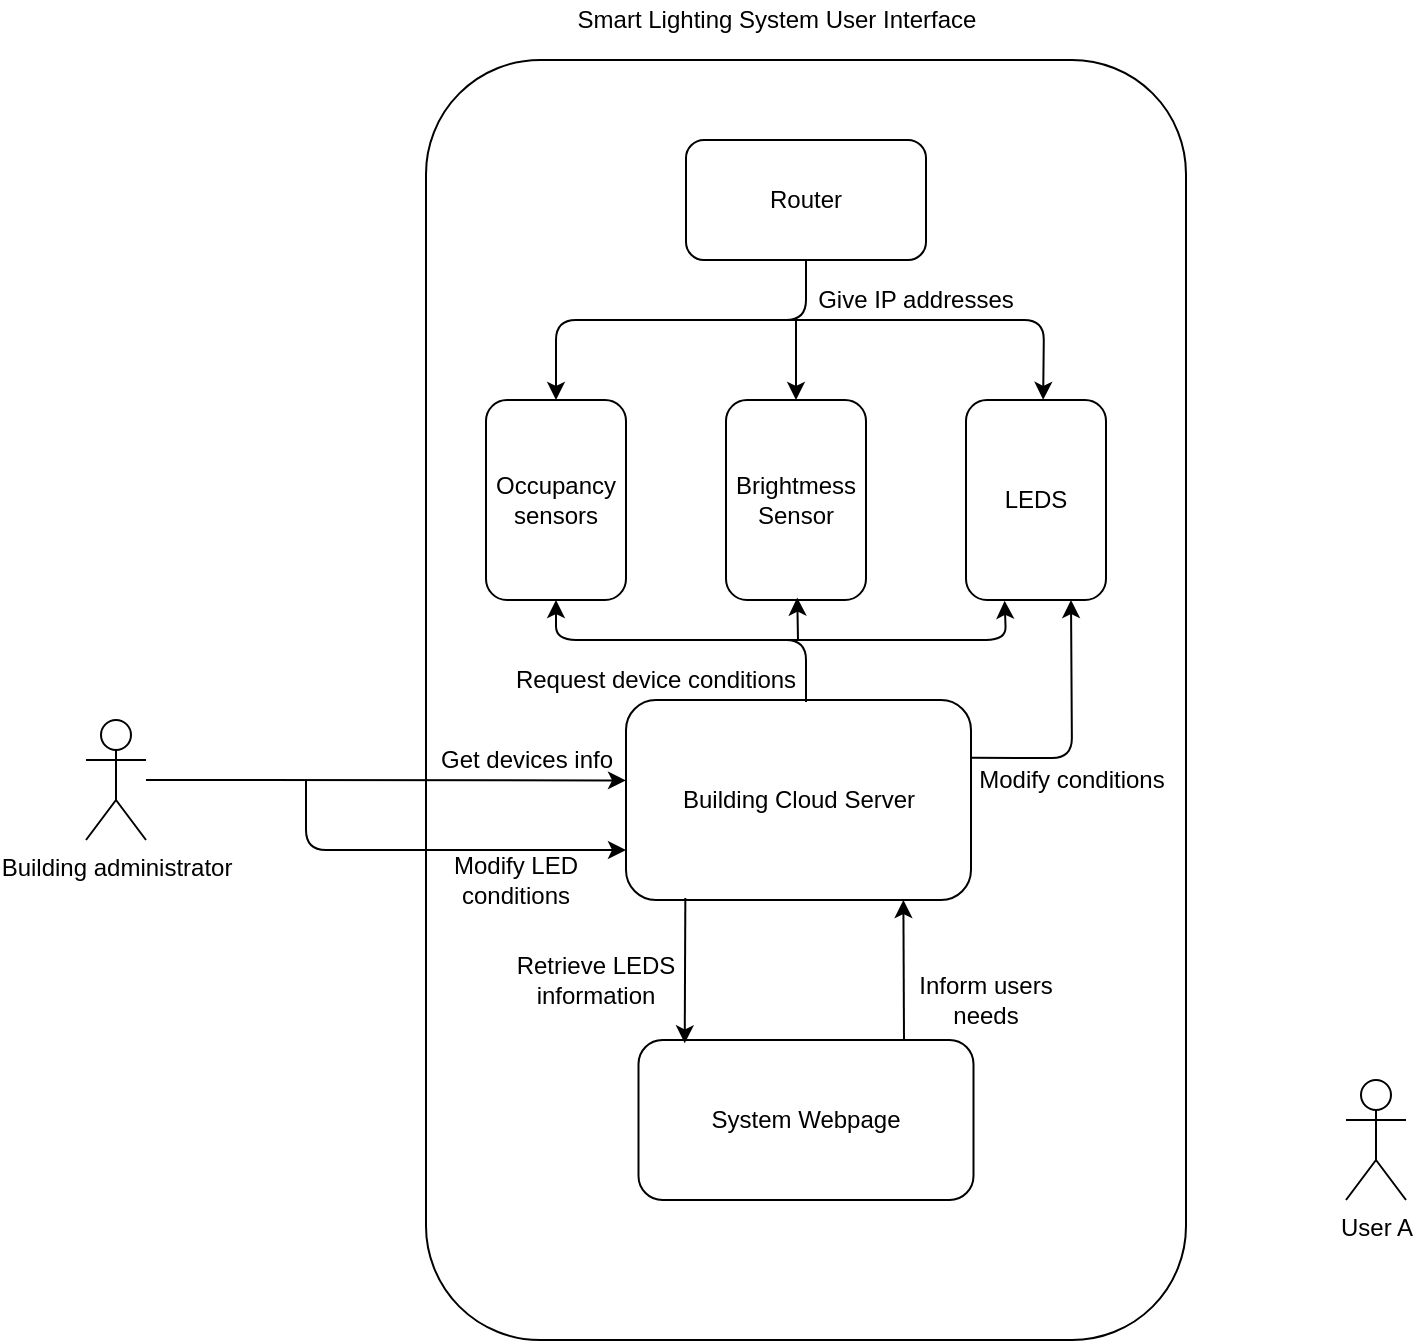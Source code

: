 <mxfile version="14.6.6" type="github">
  <diagram id="Og93Gh9kfyR5OOlGd0UQ" name="Page-1">
    <mxGraphModel dx="584" dy="268" grid="1" gridSize="10" guides="1" tooltips="1" connect="1" arrows="1" fold="1" page="1" pageScale="1" pageWidth="1169" pageHeight="1654" math="0" shadow="0">
      <root>
        <mxCell id="0" />
        <mxCell id="1" parent="0" />
        <mxCell id="w4mPT2yalqKGG9EK5j_i-1" value="" style="rounded=1;whiteSpace=wrap;html=1;" vertex="1" parent="1">
          <mxGeometry x="380" y="210" width="380" height="640" as="geometry" />
        </mxCell>
        <mxCell id="w4mPT2yalqKGG9EK5j_i-2" value="Smart Lighting System User Interface" style="text;html=1;align=center;verticalAlign=middle;resizable=0;points=[];autosize=1;strokeColor=none;" vertex="1" parent="1">
          <mxGeometry x="450" y="180" width="210" height="20" as="geometry" />
        </mxCell>
        <mxCell id="w4mPT2yalqKGG9EK5j_i-3" value="Building administrator" style="shape=umlActor;verticalLabelPosition=bottom;verticalAlign=top;html=1;outlineConnect=0;" vertex="1" parent="1">
          <mxGeometry x="210" y="540" width="30" height="60" as="geometry" />
        </mxCell>
        <mxCell id="w4mPT2yalqKGG9EK5j_i-4" value="User A" style="shape=umlActor;verticalLabelPosition=bottom;verticalAlign=top;html=1;outlineConnect=0;" vertex="1" parent="1">
          <mxGeometry x="840" y="720" width="30" height="60" as="geometry" />
        </mxCell>
        <mxCell id="w4mPT2yalqKGG9EK5j_i-6" value="Router" style="rounded=1;whiteSpace=wrap;html=1;" vertex="1" parent="1">
          <mxGeometry x="510" y="250" width="120" height="60" as="geometry" />
        </mxCell>
        <mxCell id="w4mPT2yalqKGG9EK5j_i-7" value="Brightmess Sensor" style="rounded=1;whiteSpace=wrap;html=1;" vertex="1" parent="1">
          <mxGeometry x="530" y="380" width="70" height="100" as="geometry" />
        </mxCell>
        <mxCell id="w4mPT2yalqKGG9EK5j_i-8" value="Occupancy sensors" style="rounded=1;whiteSpace=wrap;html=1;" vertex="1" parent="1">
          <mxGeometry x="410" y="380" width="70" height="100" as="geometry" />
        </mxCell>
        <mxCell id="w4mPT2yalqKGG9EK5j_i-9" value="LEDS" style="rounded=1;whiteSpace=wrap;html=1;" vertex="1" parent="1">
          <mxGeometry x="650" y="380" width="70" height="100" as="geometry" />
        </mxCell>
        <mxCell id="w4mPT2yalqKGG9EK5j_i-10" value="" style="endArrow=classic;html=1;entryX=0.5;entryY=0;entryDx=0;entryDy=0;exitX=0.5;exitY=1;exitDx=0;exitDy=0;" edge="1" parent="1" source="w4mPT2yalqKGG9EK5j_i-6" target="w4mPT2yalqKGG9EK5j_i-8">
          <mxGeometry width="50" height="50" relative="1" as="geometry">
            <mxPoint x="380" y="440" as="sourcePoint" />
            <mxPoint x="430" y="390" as="targetPoint" />
            <Array as="points">
              <mxPoint x="570" y="340" />
              <mxPoint x="445" y="340" />
            </Array>
          </mxGeometry>
        </mxCell>
        <mxCell id="w4mPT2yalqKGG9EK5j_i-11" value="" style="endArrow=classic;html=1;entryX=0.5;entryY=0;entryDx=0;entryDy=0;" edge="1" parent="1" target="w4mPT2yalqKGG9EK5j_i-7">
          <mxGeometry width="50" height="50" relative="1" as="geometry">
            <mxPoint x="565" y="340" as="sourcePoint" />
            <mxPoint x="530" y="370" as="targetPoint" />
          </mxGeometry>
        </mxCell>
        <mxCell id="w4mPT2yalqKGG9EK5j_i-12" value="" style="endArrow=classic;html=1;entryX=0.551;entryY=-0.001;entryDx=0;entryDy=0;entryPerimeter=0;" edge="1" parent="1" target="w4mPT2yalqKGG9EK5j_i-9">
          <mxGeometry width="50" height="50" relative="1" as="geometry">
            <mxPoint x="560" y="340" as="sourcePoint" />
            <mxPoint x="580" y="330" as="targetPoint" />
            <Array as="points">
              <mxPoint x="689" y="340" />
            </Array>
          </mxGeometry>
        </mxCell>
        <mxCell id="w4mPT2yalqKGG9EK5j_i-13" value="Give IP addresses" style="text;html=1;strokeColor=none;fillColor=none;align=center;verticalAlign=middle;whiteSpace=wrap;rounded=0;" vertex="1" parent="1">
          <mxGeometry x="560" y="320" width="130" height="20" as="geometry" />
        </mxCell>
        <mxCell id="w4mPT2yalqKGG9EK5j_i-14" value="Building Cloud Server" style="rounded=1;whiteSpace=wrap;html=1;" vertex="1" parent="1">
          <mxGeometry x="480" y="530" width="172.5" height="100" as="geometry" />
        </mxCell>
        <mxCell id="w4mPT2yalqKGG9EK5j_i-15" value="" style="endArrow=classic;html=1;entryX=0.5;entryY=1;entryDx=0;entryDy=0;" edge="1" parent="1" target="w4mPT2yalqKGG9EK5j_i-8">
          <mxGeometry width="50" height="50" relative="1" as="geometry">
            <mxPoint x="570" y="531" as="sourcePoint" />
            <mxPoint x="460" y="530" as="targetPoint" />
            <Array as="points">
              <mxPoint x="570" y="500" />
              <mxPoint x="445" y="500" />
            </Array>
          </mxGeometry>
        </mxCell>
        <mxCell id="w4mPT2yalqKGG9EK5j_i-16" value="" style="endArrow=classic;html=1;entryX=0.276;entryY=1.004;entryDx=0;entryDy=0;entryPerimeter=0;" edge="1" parent="1" target="w4mPT2yalqKGG9EK5j_i-9">
          <mxGeometry width="50" height="50" relative="1" as="geometry">
            <mxPoint x="560" y="500" as="sourcePoint" />
            <mxPoint x="672" y="481" as="targetPoint" />
            <Array as="points">
              <mxPoint x="670" y="500" />
            </Array>
          </mxGeometry>
        </mxCell>
        <mxCell id="w4mPT2yalqKGG9EK5j_i-17" value="" style="endArrow=classic;html=1;entryX=0.509;entryY=0.988;entryDx=0;entryDy=0;entryPerimeter=0;" edge="1" parent="1" target="w4mPT2yalqKGG9EK5j_i-7">
          <mxGeometry width="50" height="50" relative="1" as="geometry">
            <mxPoint x="566" y="500" as="sourcePoint" />
            <mxPoint x="600" y="490" as="targetPoint" />
          </mxGeometry>
        </mxCell>
        <mxCell id="w4mPT2yalqKGG9EK5j_i-18" value="Request device conditions" style="text;html=1;strokeColor=none;fillColor=none;align=center;verticalAlign=middle;whiteSpace=wrap;rounded=0;" vertex="1" parent="1">
          <mxGeometry x="420" y="510" width="150" height="20" as="geometry" />
        </mxCell>
        <mxCell id="w4mPT2yalqKGG9EK5j_i-19" value="" style="endArrow=classic;html=1;exitX=1.003;exitY=0.289;exitDx=0;exitDy=0;exitPerimeter=0;entryX=0.75;entryY=1;entryDx=0;entryDy=0;" edge="1" parent="1" source="w4mPT2yalqKGG9EK5j_i-14" target="w4mPT2yalqKGG9EK5j_i-9">
          <mxGeometry width="50" height="50" relative="1" as="geometry">
            <mxPoint x="610" y="490" as="sourcePoint" />
            <mxPoint x="660" y="440" as="targetPoint" />
            <Array as="points">
              <mxPoint x="703" y="559" />
            </Array>
          </mxGeometry>
        </mxCell>
        <mxCell id="w4mPT2yalqKGG9EK5j_i-20" value="Modify conditions" style="text;html=1;strokeColor=none;fillColor=none;align=center;verticalAlign=middle;whiteSpace=wrap;rounded=0;" vertex="1" parent="1">
          <mxGeometry x="652.5" y="560" width="100" height="20" as="geometry" />
        </mxCell>
        <mxCell id="w4mPT2yalqKGG9EK5j_i-22" value="" style="endArrow=classic;html=1;entryX=0;entryY=0.402;entryDx=0;entryDy=0;entryPerimeter=0;" edge="1" parent="1" source="w4mPT2yalqKGG9EK5j_i-3" target="w4mPT2yalqKGG9EK5j_i-14">
          <mxGeometry width="50" height="50" relative="1" as="geometry">
            <mxPoint x="360" y="600" as="sourcePoint" />
            <mxPoint x="477" y="568" as="targetPoint" />
          </mxGeometry>
        </mxCell>
        <mxCell id="w4mPT2yalqKGG9EK5j_i-23" value="Get devices info" style="text;html=1;align=center;verticalAlign=middle;resizable=0;points=[];autosize=1;strokeColor=none;" vertex="1" parent="1">
          <mxGeometry x="380" y="550" width="100" height="20" as="geometry" />
        </mxCell>
        <mxCell id="w4mPT2yalqKGG9EK5j_i-24" value="" style="endArrow=classic;html=1;entryX=0;entryY=0.75;entryDx=0;entryDy=0;" edge="1" parent="1" target="w4mPT2yalqKGG9EK5j_i-14">
          <mxGeometry width="50" height="50" relative="1" as="geometry">
            <mxPoint x="320" y="570" as="sourcePoint" />
            <mxPoint x="410" y="550" as="targetPoint" />
            <Array as="points">
              <mxPoint x="320" y="605" />
            </Array>
          </mxGeometry>
        </mxCell>
        <mxCell id="w4mPT2yalqKGG9EK5j_i-25" value="Modify LED conditions" style="text;html=1;strokeColor=none;fillColor=none;align=center;verticalAlign=middle;whiteSpace=wrap;rounded=0;" vertex="1" parent="1">
          <mxGeometry x="390" y="610" width="70" height="20" as="geometry" />
        </mxCell>
        <mxCell id="w4mPT2yalqKGG9EK5j_i-26" value="System Webpage" style="rounded=1;whiteSpace=wrap;html=1;" vertex="1" parent="1">
          <mxGeometry x="486.25" y="700" width="167.5" height="80" as="geometry" />
        </mxCell>
        <mxCell id="w4mPT2yalqKGG9EK5j_i-27" value="" style="endArrow=classic;html=1;entryX=0.804;entryY=1;entryDx=0;entryDy=0;entryPerimeter=0;" edge="1" parent="1" target="w4mPT2yalqKGG9EK5j_i-14">
          <mxGeometry width="50" height="50" relative="1" as="geometry">
            <mxPoint x="619" y="700" as="sourcePoint" />
            <mxPoint x="590" y="560" as="targetPoint" />
          </mxGeometry>
        </mxCell>
        <mxCell id="w4mPT2yalqKGG9EK5j_i-28" value="Inform users needs" style="text;html=1;strokeColor=none;fillColor=none;align=center;verticalAlign=middle;whiteSpace=wrap;rounded=0;" vertex="1" parent="1">
          <mxGeometry x="620" y="670" width="80" height="20" as="geometry" />
        </mxCell>
        <mxCell id="w4mPT2yalqKGG9EK5j_i-29" value="" style="endArrow=classic;html=1;exitX=0.172;exitY=0.99;exitDx=0;exitDy=0;exitPerimeter=0;entryX=0.138;entryY=0.021;entryDx=0;entryDy=0;entryPerimeter=0;" edge="1" parent="1" source="w4mPT2yalqKGG9EK5j_i-14" target="w4mPT2yalqKGG9EK5j_i-26">
          <mxGeometry width="50" height="50" relative="1" as="geometry">
            <mxPoint x="600" y="630" as="sourcePoint" />
            <mxPoint x="650" y="580" as="targetPoint" />
          </mxGeometry>
        </mxCell>
        <mxCell id="w4mPT2yalqKGG9EK5j_i-30" value="Retrieve LEDS information" style="text;html=1;strokeColor=none;fillColor=none;align=center;verticalAlign=middle;whiteSpace=wrap;rounded=0;" vertex="1" parent="1">
          <mxGeometry x="420" y="660" width="90" height="20" as="geometry" />
        </mxCell>
      </root>
    </mxGraphModel>
  </diagram>
</mxfile>
